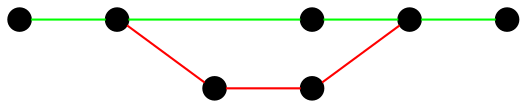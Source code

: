 digraph G {
  layout=dot
  rankdir="LR";
  bgcolor=transparent
  node[width=0.15, height=0.15, shape=point, colorscheme=accent8];
  edge[weight=2, arrowhead=none];

  node[group=master];
  edge[color=green]
  1 -> 2 -> 3 -> 4 -> 5;

  node[group=branch];
  edge[color=red]
  2 -> 6 -> 7 -> 4;
}

